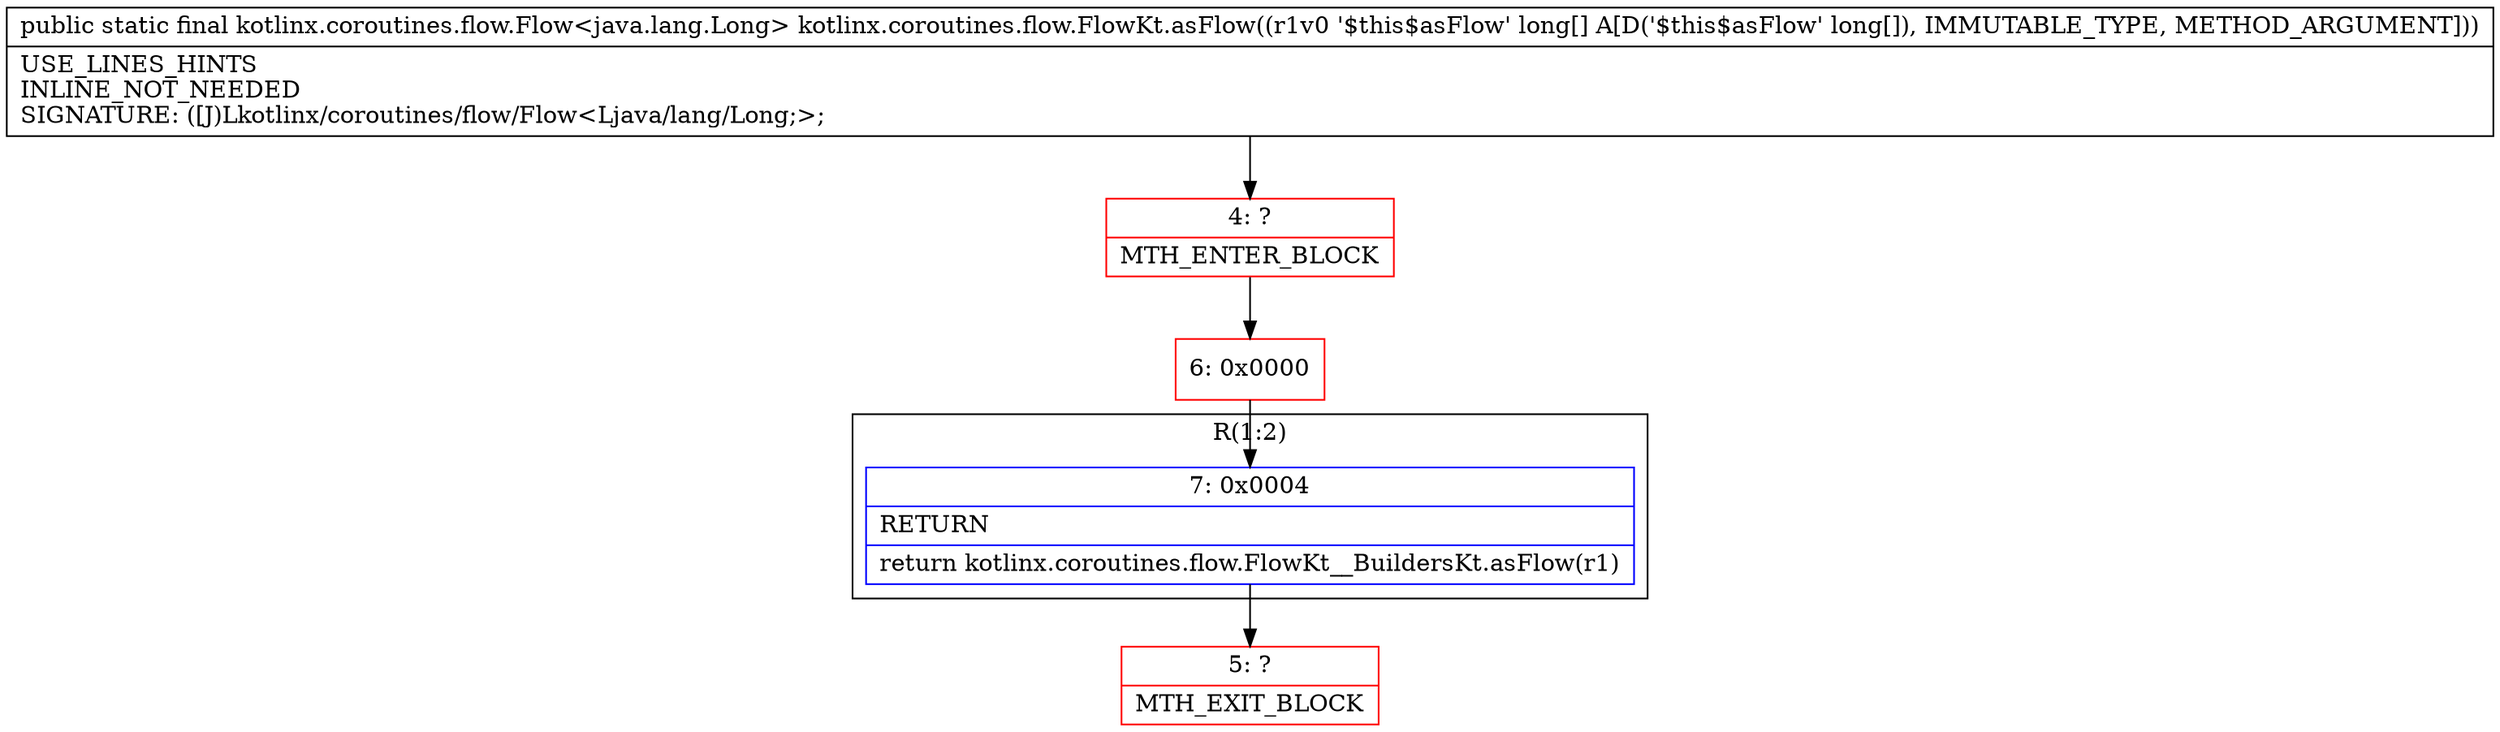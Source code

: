 digraph "CFG forkotlinx.coroutines.flow.FlowKt.asFlow([J)Lkotlinx\/coroutines\/flow\/Flow;" {
subgraph cluster_Region_1969559688 {
label = "R(1:2)";
node [shape=record,color=blue];
Node_7 [shape=record,label="{7\:\ 0x0004|RETURN\l|return kotlinx.coroutines.flow.FlowKt__BuildersKt.asFlow(r1)\l}"];
}
Node_4 [shape=record,color=red,label="{4\:\ ?|MTH_ENTER_BLOCK\l}"];
Node_6 [shape=record,color=red,label="{6\:\ 0x0000}"];
Node_5 [shape=record,color=red,label="{5\:\ ?|MTH_EXIT_BLOCK\l}"];
MethodNode[shape=record,label="{public static final kotlinx.coroutines.flow.Flow\<java.lang.Long\> kotlinx.coroutines.flow.FlowKt.asFlow((r1v0 '$this$asFlow' long[] A[D('$this$asFlow' long[]), IMMUTABLE_TYPE, METHOD_ARGUMENT]))  | USE_LINES_HINTS\lINLINE_NOT_NEEDED\lSIGNATURE: ([J)Lkotlinx\/coroutines\/flow\/Flow\<Ljava\/lang\/Long;\>;\l}"];
MethodNode -> Node_4;Node_7 -> Node_5;
Node_4 -> Node_6;
Node_6 -> Node_7;
}

